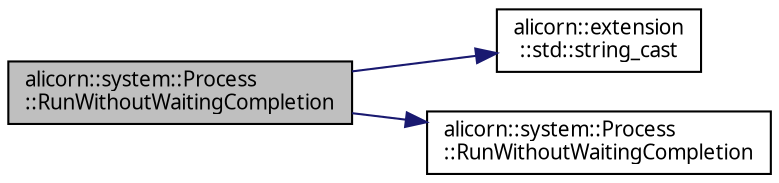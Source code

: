 digraph "alicorn::system::Process::RunWithoutWaitingCompletion"
{
 // INTERACTIVE_SVG=YES
  edge [fontname="Verdana",fontsize="10",labelfontname="Verdana",labelfontsize="10"];
  node [fontname="Verdana",fontsize="10",shape=record];
  rankdir="LR";
  Node1 [label="alicorn::system::Process\l::RunWithoutWaitingCompletion",height=0.2,width=0.4,color="black", fillcolor="grey75", style="filled", fontcolor="black"];
  Node1 -> Node2 [color="midnightblue",fontsize="10",style="solid",fontname="Verdana"];
  Node2 [label="alicorn::extension\l::std::string_cast",height=0.2,width=0.4,color="black", fillcolor="white", style="filled",URL="$a00491.html#gafc1bb38569424983a63fbf99ce9f47c1",tooltip="Класс входит в Проект Std   Функция преобразования строк из одной кодировки в другую. "];
  Node1 -> Node3 [color="midnightblue",fontsize="10",style="solid",fontname="Verdana"];
  Node3 [label="alicorn::system::Process\l::RunWithoutWaitingCompletion",height=0.2,width=0.4,color="black", fillcolor="white", style="filled",URL="$a00117.html#a8829a0020c2f836c1c5efa408c261ea1",tooltip="Запуск программы без ожидания ее завершения. "];
}
